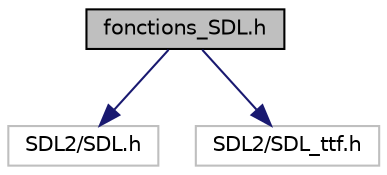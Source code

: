 digraph "fonctions_SDL.h"
{
 // LATEX_PDF_SIZE
  edge [fontname="Helvetica",fontsize="10",labelfontname="Helvetica",labelfontsize="10"];
  node [fontname="Helvetica",fontsize="10",shape=record];
  Node1 [label="fonctions_SDL.h",height=0.2,width=0.4,color="black", fillcolor="grey75", style="filled", fontcolor="black",tooltip="Module de gestion des fonctions SDL (en-tête)."];
  Node1 -> Node2 [color="midnightblue",fontsize="10",style="solid"];
  Node2 [label="SDL2/SDL.h",height=0.2,width=0.4,color="grey75", fillcolor="white", style="filled",tooltip=" "];
  Node1 -> Node3 [color="midnightblue",fontsize="10",style="solid"];
  Node3 [label="SDL2/SDL_ttf.h",height=0.2,width=0.4,color="grey75", fillcolor="white", style="filled",tooltip=" "];
}
